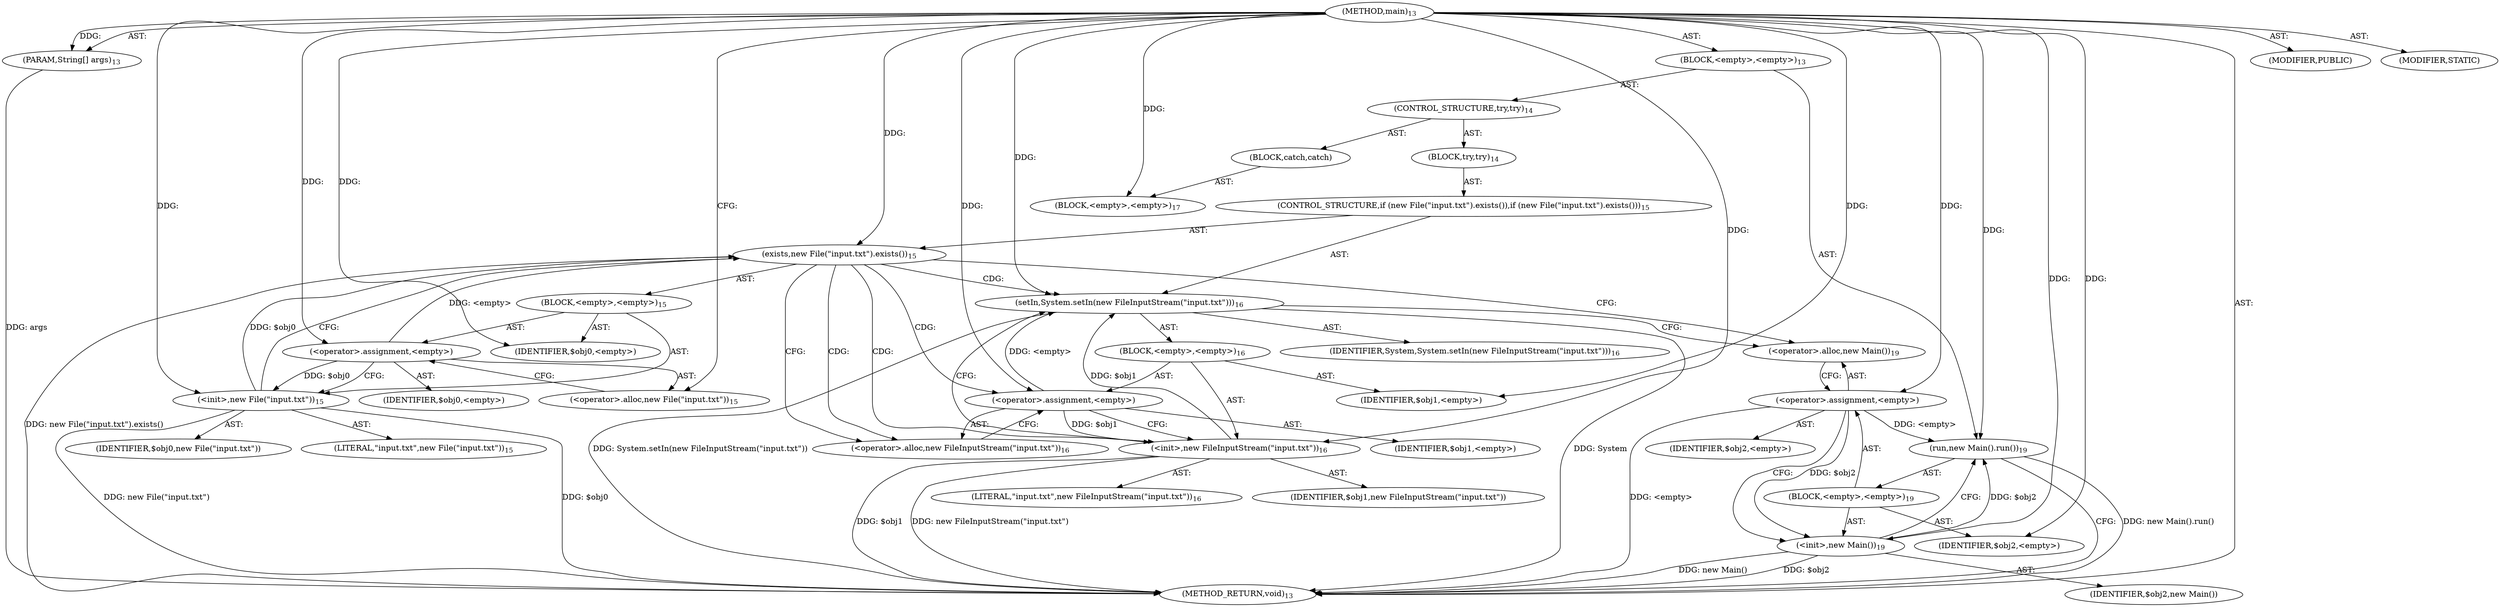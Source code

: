 digraph "main" {  
"25" [label = <(METHOD,main)<SUB>13</SUB>> ]
"26" [label = <(PARAM,String[] args)<SUB>13</SUB>> ]
"27" [label = <(BLOCK,&lt;empty&gt;,&lt;empty&gt;)<SUB>13</SUB>> ]
"28" [label = <(CONTROL_STRUCTURE,try,try)<SUB>14</SUB>> ]
"29" [label = <(BLOCK,try,try)<SUB>14</SUB>> ]
"30" [label = <(CONTROL_STRUCTURE,if (new File(&quot;input.txt&quot;).exists()),if (new File(&quot;input.txt&quot;).exists()))<SUB>15</SUB>> ]
"31" [label = <(exists,new File(&quot;input.txt&quot;).exists())<SUB>15</SUB>> ]
"32" [label = <(BLOCK,&lt;empty&gt;,&lt;empty&gt;)<SUB>15</SUB>> ]
"33" [label = <(&lt;operator&gt;.assignment,&lt;empty&gt;)> ]
"34" [label = <(IDENTIFIER,$obj0,&lt;empty&gt;)> ]
"35" [label = <(&lt;operator&gt;.alloc,new File(&quot;input.txt&quot;))<SUB>15</SUB>> ]
"36" [label = <(&lt;init&gt;,new File(&quot;input.txt&quot;))<SUB>15</SUB>> ]
"37" [label = <(IDENTIFIER,$obj0,new File(&quot;input.txt&quot;))> ]
"38" [label = <(LITERAL,&quot;input.txt&quot;,new File(&quot;input.txt&quot;))<SUB>15</SUB>> ]
"39" [label = <(IDENTIFIER,$obj0,&lt;empty&gt;)> ]
"40" [label = <(setIn,System.setIn(new FileInputStream(&quot;input.txt&quot;)))<SUB>16</SUB>> ]
"41" [label = <(IDENTIFIER,System,System.setIn(new FileInputStream(&quot;input.txt&quot;)))<SUB>16</SUB>> ]
"42" [label = <(BLOCK,&lt;empty&gt;,&lt;empty&gt;)<SUB>16</SUB>> ]
"43" [label = <(&lt;operator&gt;.assignment,&lt;empty&gt;)> ]
"44" [label = <(IDENTIFIER,$obj1,&lt;empty&gt;)> ]
"45" [label = <(&lt;operator&gt;.alloc,new FileInputStream(&quot;input.txt&quot;))<SUB>16</SUB>> ]
"46" [label = <(&lt;init&gt;,new FileInputStream(&quot;input.txt&quot;))<SUB>16</SUB>> ]
"47" [label = <(IDENTIFIER,$obj1,new FileInputStream(&quot;input.txt&quot;))> ]
"48" [label = <(LITERAL,&quot;input.txt&quot;,new FileInputStream(&quot;input.txt&quot;))<SUB>16</SUB>> ]
"49" [label = <(IDENTIFIER,$obj1,&lt;empty&gt;)> ]
"50" [label = <(BLOCK,catch,catch)> ]
"51" [label = <(BLOCK,&lt;empty&gt;,&lt;empty&gt;)<SUB>17</SUB>> ]
"52" [label = <(run,new Main().run())<SUB>19</SUB>> ]
"53" [label = <(BLOCK,&lt;empty&gt;,&lt;empty&gt;)<SUB>19</SUB>> ]
"54" [label = <(&lt;operator&gt;.assignment,&lt;empty&gt;)> ]
"55" [label = <(IDENTIFIER,$obj2,&lt;empty&gt;)> ]
"56" [label = <(&lt;operator&gt;.alloc,new Main())<SUB>19</SUB>> ]
"57" [label = <(&lt;init&gt;,new Main())<SUB>19</SUB>> ]
"58" [label = <(IDENTIFIER,$obj2,new Main())> ]
"59" [label = <(IDENTIFIER,$obj2,&lt;empty&gt;)> ]
"60" [label = <(MODIFIER,PUBLIC)> ]
"61" [label = <(MODIFIER,STATIC)> ]
"62" [label = <(METHOD_RETURN,void)<SUB>13</SUB>> ]
  "25" -> "26"  [ label = "AST: "] 
  "25" -> "27"  [ label = "AST: "] 
  "25" -> "60"  [ label = "AST: "] 
  "25" -> "61"  [ label = "AST: "] 
  "25" -> "62"  [ label = "AST: "] 
  "27" -> "28"  [ label = "AST: "] 
  "27" -> "52"  [ label = "AST: "] 
  "28" -> "29"  [ label = "AST: "] 
  "28" -> "50"  [ label = "AST: "] 
  "29" -> "30"  [ label = "AST: "] 
  "30" -> "31"  [ label = "AST: "] 
  "30" -> "40"  [ label = "AST: "] 
  "31" -> "32"  [ label = "AST: "] 
  "32" -> "33"  [ label = "AST: "] 
  "32" -> "36"  [ label = "AST: "] 
  "32" -> "39"  [ label = "AST: "] 
  "33" -> "34"  [ label = "AST: "] 
  "33" -> "35"  [ label = "AST: "] 
  "36" -> "37"  [ label = "AST: "] 
  "36" -> "38"  [ label = "AST: "] 
  "40" -> "41"  [ label = "AST: "] 
  "40" -> "42"  [ label = "AST: "] 
  "42" -> "43"  [ label = "AST: "] 
  "42" -> "46"  [ label = "AST: "] 
  "42" -> "49"  [ label = "AST: "] 
  "43" -> "44"  [ label = "AST: "] 
  "43" -> "45"  [ label = "AST: "] 
  "46" -> "47"  [ label = "AST: "] 
  "46" -> "48"  [ label = "AST: "] 
  "50" -> "51"  [ label = "AST: "] 
  "52" -> "53"  [ label = "AST: "] 
  "53" -> "54"  [ label = "AST: "] 
  "53" -> "57"  [ label = "AST: "] 
  "53" -> "59"  [ label = "AST: "] 
  "54" -> "55"  [ label = "AST: "] 
  "54" -> "56"  [ label = "AST: "] 
  "57" -> "58"  [ label = "AST: "] 
  "52" -> "62"  [ label = "CFG: "] 
  "54" -> "57"  [ label = "CFG: "] 
  "57" -> "52"  [ label = "CFG: "] 
  "31" -> "56"  [ label = "CFG: "] 
  "31" -> "45"  [ label = "CFG: "] 
  "40" -> "56"  [ label = "CFG: "] 
  "56" -> "54"  [ label = "CFG: "] 
  "33" -> "36"  [ label = "CFG: "] 
  "36" -> "31"  [ label = "CFG: "] 
  "43" -> "46"  [ label = "CFG: "] 
  "46" -> "40"  [ label = "CFG: "] 
  "35" -> "33"  [ label = "CFG: "] 
  "45" -> "43"  [ label = "CFG: "] 
  "25" -> "35"  [ label = "CFG: "] 
  "26" -> "62"  [ label = "DDG: args"] 
  "36" -> "62"  [ label = "DDG: $obj0"] 
  "36" -> "62"  [ label = "DDG: new File(&quot;input.txt&quot;)"] 
  "31" -> "62"  [ label = "DDG: new File(&quot;input.txt&quot;).exists()"] 
  "46" -> "62"  [ label = "DDG: $obj1"] 
  "46" -> "62"  [ label = "DDG: new FileInputStream(&quot;input.txt&quot;)"] 
  "40" -> "62"  [ label = "DDG: System.setIn(new FileInputStream(&quot;input.txt&quot;))"] 
  "54" -> "62"  [ label = "DDG: &lt;empty&gt;"] 
  "57" -> "62"  [ label = "DDG: $obj2"] 
  "57" -> "62"  [ label = "DDG: new Main()"] 
  "52" -> "62"  [ label = "DDG: new Main().run()"] 
  "40" -> "62"  [ label = "DDG: System"] 
  "25" -> "26"  [ label = "DDG: "] 
  "54" -> "52"  [ label = "DDG: &lt;empty&gt;"] 
  "57" -> "52"  [ label = "DDG: $obj2"] 
  "25" -> "52"  [ label = "DDG: "] 
  "25" -> "51"  [ label = "DDG: "] 
  "25" -> "54"  [ label = "DDG: "] 
  "25" -> "59"  [ label = "DDG: "] 
  "54" -> "57"  [ label = "DDG: $obj2"] 
  "25" -> "57"  [ label = "DDG: "] 
  "33" -> "31"  [ label = "DDG: &lt;empty&gt;"] 
  "36" -> "31"  [ label = "DDG: $obj0"] 
  "25" -> "31"  [ label = "DDG: "] 
  "25" -> "40"  [ label = "DDG: "] 
  "43" -> "40"  [ label = "DDG: &lt;empty&gt;"] 
  "46" -> "40"  [ label = "DDG: $obj1"] 
  "25" -> "33"  [ label = "DDG: "] 
  "25" -> "39"  [ label = "DDG: "] 
  "25" -> "43"  [ label = "DDG: "] 
  "25" -> "49"  [ label = "DDG: "] 
  "33" -> "36"  [ label = "DDG: $obj0"] 
  "25" -> "36"  [ label = "DDG: "] 
  "43" -> "46"  [ label = "DDG: $obj1"] 
  "25" -> "46"  [ label = "DDG: "] 
  "31" -> "40"  [ label = "CDG: "] 
  "31" -> "45"  [ label = "CDG: "] 
  "31" -> "46"  [ label = "CDG: "] 
  "31" -> "43"  [ label = "CDG: "] 
}

